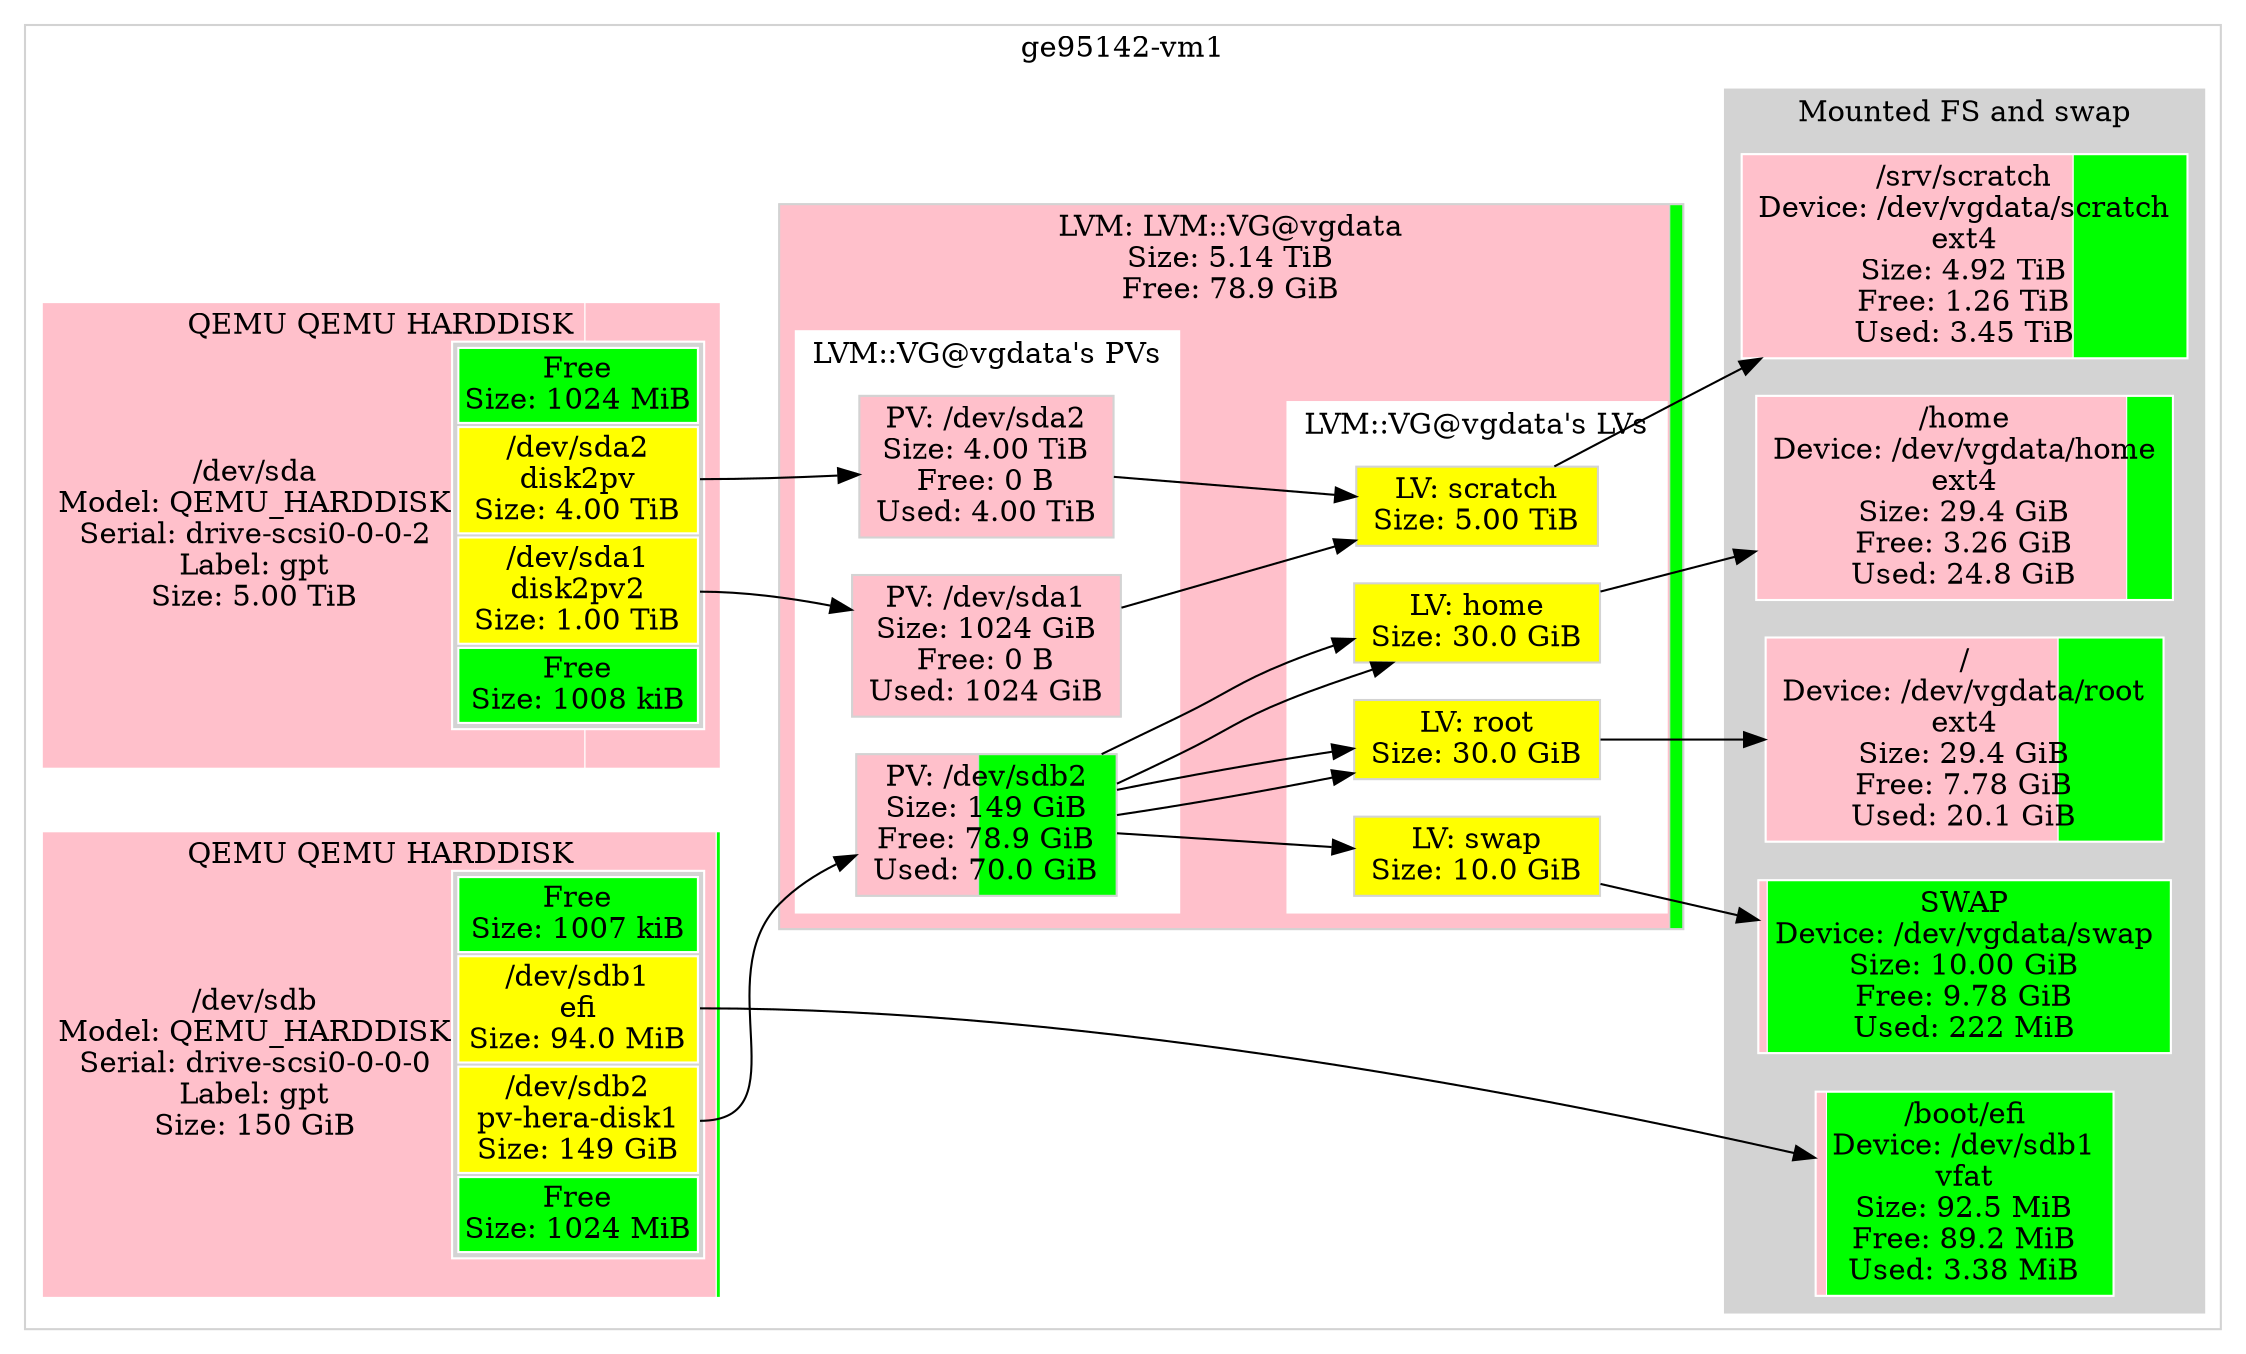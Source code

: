 digraph "ge95142-vm1"{ // HEADER: MACHINE
	rankdir=LR; // HEADER: MACHINE
	subgraph "cluster_machine@ge95142-vm1" {
		style=filled;
		color=lightgrey;
		fillcolor=white;
		node [style=filled,color=white,fillcolor=white,shape=rectangle];
			{ "machine@ge95142-vm1|Partition::GPT@sda" [
				label=<<TABLE BORDER="0" CELLPADDING="0" CELLSPACING="0">
						<TR> <TD COLSPAN="2">QEMU QEMU HARDDISK</TD> </TR><TR><TD >/dev/sda<BR/>Model: QEMU_HARDDISK<BR/>Serial: drive-scsi0-0-0-2<BR/>Label: gpt<BR/>Size: 5.00 TiB</TD>    <TD BGCOLOR="lightgrey">
						<TABLE >
							<TR>
								<TD bgcolor="green">
								Free<BR/>Size: 1024 MiB
								</TD>
							</TR>
							<TR>
								<TD PORT="2" BGCOLOR="yellow">
								/dev/sda2<BR/>disk2pv<BR/>Size: 4.00 TiB
								</TD>
							</TR>
							<TR>
								<TD PORT="1" BGCOLOR="yellow">
								/dev/sda1<BR/>disk2pv2<BR/>Size: 1.00 TiB
								</TD>
							</TR>
							<TR>
								<TD bgcolor="green">
								Free<BR/>Size: 1008 kiB
								</TD>
							</TR>
						</TABLE>
						</TD> </TR><TR> <TD COLSPAN="2"> </TD> </TR>
					</TABLE>
				>;
				// Style node
				color=white;
				fillcolor=lightgrey;
				shape="rectangle";
				style=striped;
				fillcolor="green;0.000195:pink;0.799804:pink;0.200000:green;0.000000";
			]; }
			{ "machine@ge95142-vm1|Partition::GPT@sdb" [
				label=<<TABLE BORDER="0" CELLPADDING="0" CELLSPACING="0">
						<TR> <TD COLSPAN="2">QEMU QEMU HARDDISK</TD> </TR><TR><TD >/dev/sdb<BR/>Model: QEMU_HARDDISK<BR/>Serial: drive-scsi0-0-0-0<BR/>Label: gpt<BR/>Size: 150 GiB</TD>    <TD BGCOLOR="lightgrey">
						<TABLE >
							<TR>
								<TD bgcolor="green">
								Free<BR/>Size: 1007 kiB
								</TD>
							</TR>
							<TR>
								<TD PORT="1" BGCOLOR="yellow">
								/dev/sdb1<BR/>efi<BR/>Size: 94.0 MiB
								</TD>
							</TR>
							<TR>
								<TD PORT="2" BGCOLOR="yellow">
								/dev/sdb2<BR/>pv-hera-disk1<BR/>Size: 149 GiB
								</TD>
							</TR>
							<TR>
								<TD bgcolor="green">
								Free<BR/>Size: 1024 MiB
								</TD>
							</TR>
						</TABLE>
						</TD> </TR><TR> <TD COLSPAN="2"> </TD> </TR>
					</TABLE>
				>;
				// Style node
				color=white;
				fillcolor=lightgrey;
				shape="rectangle";
				style=striped;
				fillcolor="green;0.000006:pink;0.000612:pink;0.992715:green;0.006667";
			]; }
			subgraph "cluster_machine@ge95142-vm1|LVM::VG@vgdata" {
				style=filled;
				color=lightgrey;
				fillcolor=lightgrey;
				node [style=filled,color=lightgrey,fillcolor=lightgrey,shape=rectangle];
				subgraph "cluster_machine@ge95142-vm1|LVM::VG@vgdata|::PVs" {
					color=white;
					fillcolor=white;
					{ "machine@ge95142-vm1|LVM::VG@vgdata|::PVs|::PV@sda1" [
						label="PV: /dev/sda1\nSize: 1024 GiB\nFree: 0 B\nUsed: 1024 GiB";
						style=striped;fillcolor="pink;1.000000.2:green"
					]; }
					{ "machine@ge95142-vm1|LVM::VG@vgdata|::PVs|::PV@sda2" [
						label="PV: /dev/sda2\nSize: 4.00 TiB\nFree: 0 B\nUsed: 4.00 TiB";
						style=striped;fillcolor="pink;1.000000.2:green"
					]; }
					{ "machine@ge95142-vm1|LVM::VG@vgdata|::PVs|::PV@sdb2" [
						label="PV: /dev/sdb2\nSize: 149 GiB\nFree: 78.9 GiB\nUsed: 70.0 GiB";
						style=striped;fillcolor="pink;0.470094.2:green"
					]; }
					label="LVM::VG@vgdata's PVs";
				}
				subgraph "cluster_machine@ge95142-vm1|LVM::VG@vgdata|::LVs" {
					color=white;
					fillcolor=white;
					{ "machine@ge95142-vm1|LVM::VG@vgdata|::LVs|::LV@home" [
						label="LV: home\nSize: 30.0 GiB";
						fillcolor="yellow"
					]; }
					{ "machine@ge95142-vm1|LVM::VG@vgdata|::LVs|::LV@root" [
						label="LV: root\nSize: 30.0 GiB";
						fillcolor="yellow"
					]; }
					{ "machine@ge95142-vm1|LVM::VG@vgdata|::LVs|::LV@scratch" [
						label="LV: scratch\nSize: 5.00 TiB";
						fillcolor="yellow"
					]; }
					{ "machine@ge95142-vm1|LVM::VG@vgdata|::LVs|::LV@swap" [
						label="LV: swap\nSize: 10.0 GiB";
						fillcolor="yellow"
					]; }
					label="LVM::VG@vgdata's LVs";
				}
				label="LVM: LVM::VG@vgdata\nSize: 5.14 TiB\nFree: 78.9 GiB";
				style=striped;fillcolor="pink;0.985021.2:green"
			}
			subgraph "cluster_machine@ge95142-vm1|FS" {
				style=filled;
				color=lightgrey;
				fillcolor=lightgrey;
				node [style=filled,color=white,fillcolor=lightgrey,shape=rectangle];
				{ "machine@ge95142-vm1|FS|::FS@/home" [
					label="/home\nDevice: /dev/vgdata/home\next4\nSize: 29.4 GiB\nFree: 3.26 GiB\nUsed: 24.8 GiB";
					style=striped;fillcolor="pink;0.889092.2:green"
				]; }
				{ "machine@ge95142-vm1|FS|::FS@/" [
					label="/\nDevice: /dev/vgdata/root\next4\nSize: 29.4 GiB\nFree: 7.78 GiB\nUsed: 20.1 GiB";
					style=striped;fillcolor="pink;0.735088.2:green"
				]; }
				{ "machine@ge95142-vm1|FS|::FS@/srv/scratch" [
					label="/srv/scratch\nDevice: /dev/vgdata/scratch\next4\nSize: 4.92 TiB\nFree: 1.26 TiB\nUsed: 3.45 TiB";
					style=striped;fillcolor="pink;0.743643.2:green"
				]; }
				{ "machine@ge95142-vm1|FS|::FS@/boot/efi" [
					label="/boot/efi\nDevice: /dev/sdb1\nvfat\nSize: 92.5 MiB\nFree: 89.2 MiB\nUsed: 3.38 MiB";
					style=striped;fillcolor="pink;0.036487.2:green"
				]; }
				{ "machine@ge95142-vm1|FS|::SWAP::Partition@dm-1" [
					label="SWAP\nDevice: /dev/vgdata/swap\nSize: 10.00 GiB\nFree: 9.78 GiB\nUsed: 222 MiB";
					style=striped;fillcolor="pink;0.021719.2:green"
				]; }
				label="Mounted FS and swap";
			}
			subgraph "cluster_machine@ge95142-vm1|Libvirt" {
				style=filled;
				color=lightgrey;
				fillcolor=lightgrey;
				node [style=filled,color=white,fillcolor=lightgrey,shape=rectangle];
				label="Libvirt Virtual Machines";
			}
			// Links from LVM VG: LVM::VG@vgdata
			"machine@ge95142-vm1|LVM::VG@vgdata|::PVs|::PV@sdb2" -> "machine@ge95142-vm1|LVM::VG@vgdata|::LVs|::LV@home"
			"machine@ge95142-vm1|LVM::VG@vgdata|::PVs|::PV@sdb2" -> "machine@ge95142-vm1|LVM::VG@vgdata|::LVs|::LV@home"
			"machine@ge95142-vm1|LVM::VG@vgdata|::PVs|::PV@sdb2" -> "machine@ge95142-vm1|LVM::VG@vgdata|::LVs|::LV@root"
			"machine@ge95142-vm1|LVM::VG@vgdata|::PVs|::PV@sdb2" -> "machine@ge95142-vm1|LVM::VG@vgdata|::LVs|::LV@root"
			"machine@ge95142-vm1|LVM::VG@vgdata|::PVs|::PV@sda2" -> "machine@ge95142-vm1|LVM::VG@vgdata|::LVs|::LV@scratch"
			"machine@ge95142-vm1|LVM::VG@vgdata|::PVs|::PV@sda1" -> "machine@ge95142-vm1|LVM::VG@vgdata|::LVs|::LV@scratch"
			"machine@ge95142-vm1|LVM::VG@vgdata|::PVs|::PV@sdb2" -> "machine@ge95142-vm1|LVM::VG@vgdata|::LVs|::LV@swap"
			// Links for Partition::GPT@sda
			// TARGET LINK: ge95142-vm1 5497558138880 sda "machine@ge95142-vm1|Partition::GPT@sda"
			// Links for Partition::Table
			// Links for Partition::Table::Part::Free@_1
			// Links for Partition::Table::Part::Data@sda2
			// Links for Partition::Table::Part::Data@sda1
			// Links for Partition::Table::Part::Free@_2
			// Links for Partition::GPT@sdb
			// TARGET LINK: ge95142-vm1 161061273600 sdb "machine@ge95142-vm1|Partition::GPT@sdb"
			// Links for Partition::Table
			// Links for Partition::Table::Part::Free@_1
			// Links for Partition::Table::Part::Data@sdb1
			// Links for Partition::Table::Part::Data@sdb2
			// Links for Partition::Table::Part::Free@_2
			// Links for LVM VG: LVM::VG@vgdata
			// Links for LVM::VG::PVs
			// Links for LVM::VG::PVs::PV@sda1
			"machine@ge95142-vm1|Partition::GPT@sda":"1" -> "machine@ge95142-vm1|LVM::VG@vgdata|::PVs|::PV@sda1"
			// Links for LVM::VG::PVs::PV@sda1
			// Links for LVM::VG::PVs::PV@sda2
			"machine@ge95142-vm1|Partition::GPT@sda":"2" -> "machine@ge95142-vm1|LVM::VG@vgdata|::PVs|::PV@sda2"
			// Links for LVM::VG::PVs::PV@sda2
			// Links for LVM::VG::PVs::PV@sdb2
			"machine@ge95142-vm1|Partition::GPT@sdb":"2" -> "machine@ge95142-vm1|LVM::VG@vgdata|::PVs|::PV@sdb2"
			// Links for LVM::VG::PVs::PV@sdb2
			// Links for LVM::VG::LVs
			// Links for LVM::VG::LVs::LV@home
			// Links for LVM::VG::LVs::LV@root
			// Links for LVM::VG::LVs::LV@scratch
			// Links for LVM::VG::LVs::LV@swap
			// Links for FS
			// Links for FS::FS@/home
			"machine@ge95142-vm1|LVM::VG@vgdata|::LVs|::LV@home" -> "machine@ge95142-vm1|FS|::FS@/home"
			// Links for FS::FS@/home
			// Links for FS::FS@/
			"machine@ge95142-vm1|LVM::VG@vgdata|::LVs|::LV@root" -> "machine@ge95142-vm1|FS|::FS@/"
			// Links for FS::FS@/
			// Links for FS::FS@/srv/scratch
			"machine@ge95142-vm1|LVM::VG@vgdata|::LVs|::LV@scratch" -> "machine@ge95142-vm1|FS|::FS@/srv/scratch"
			// Links for FS::FS@/srv/scratch
			// Links for FS::FS@/boot/efi
			"machine@ge95142-vm1|Partition::GPT@sdb":"1" -> "machine@ge95142-vm1|FS|::FS@/boot/efi"
			// Links for FS::FS@/boot/efi
			// Links for FS::SWAP::Partition@dm-1
			"machine@ge95142-vm1|LVM::VG@vgdata|::LVs|::LV@swap" -> "machine@ge95142-vm1|FS|::SWAP::Partition@dm-1"
			// Links for FS::SWAP::Partition@dm-1
			// Links for Libvirt Virtual Machines
		label="ge95142-vm1";
	}
} // FOOTER: MACHINE

